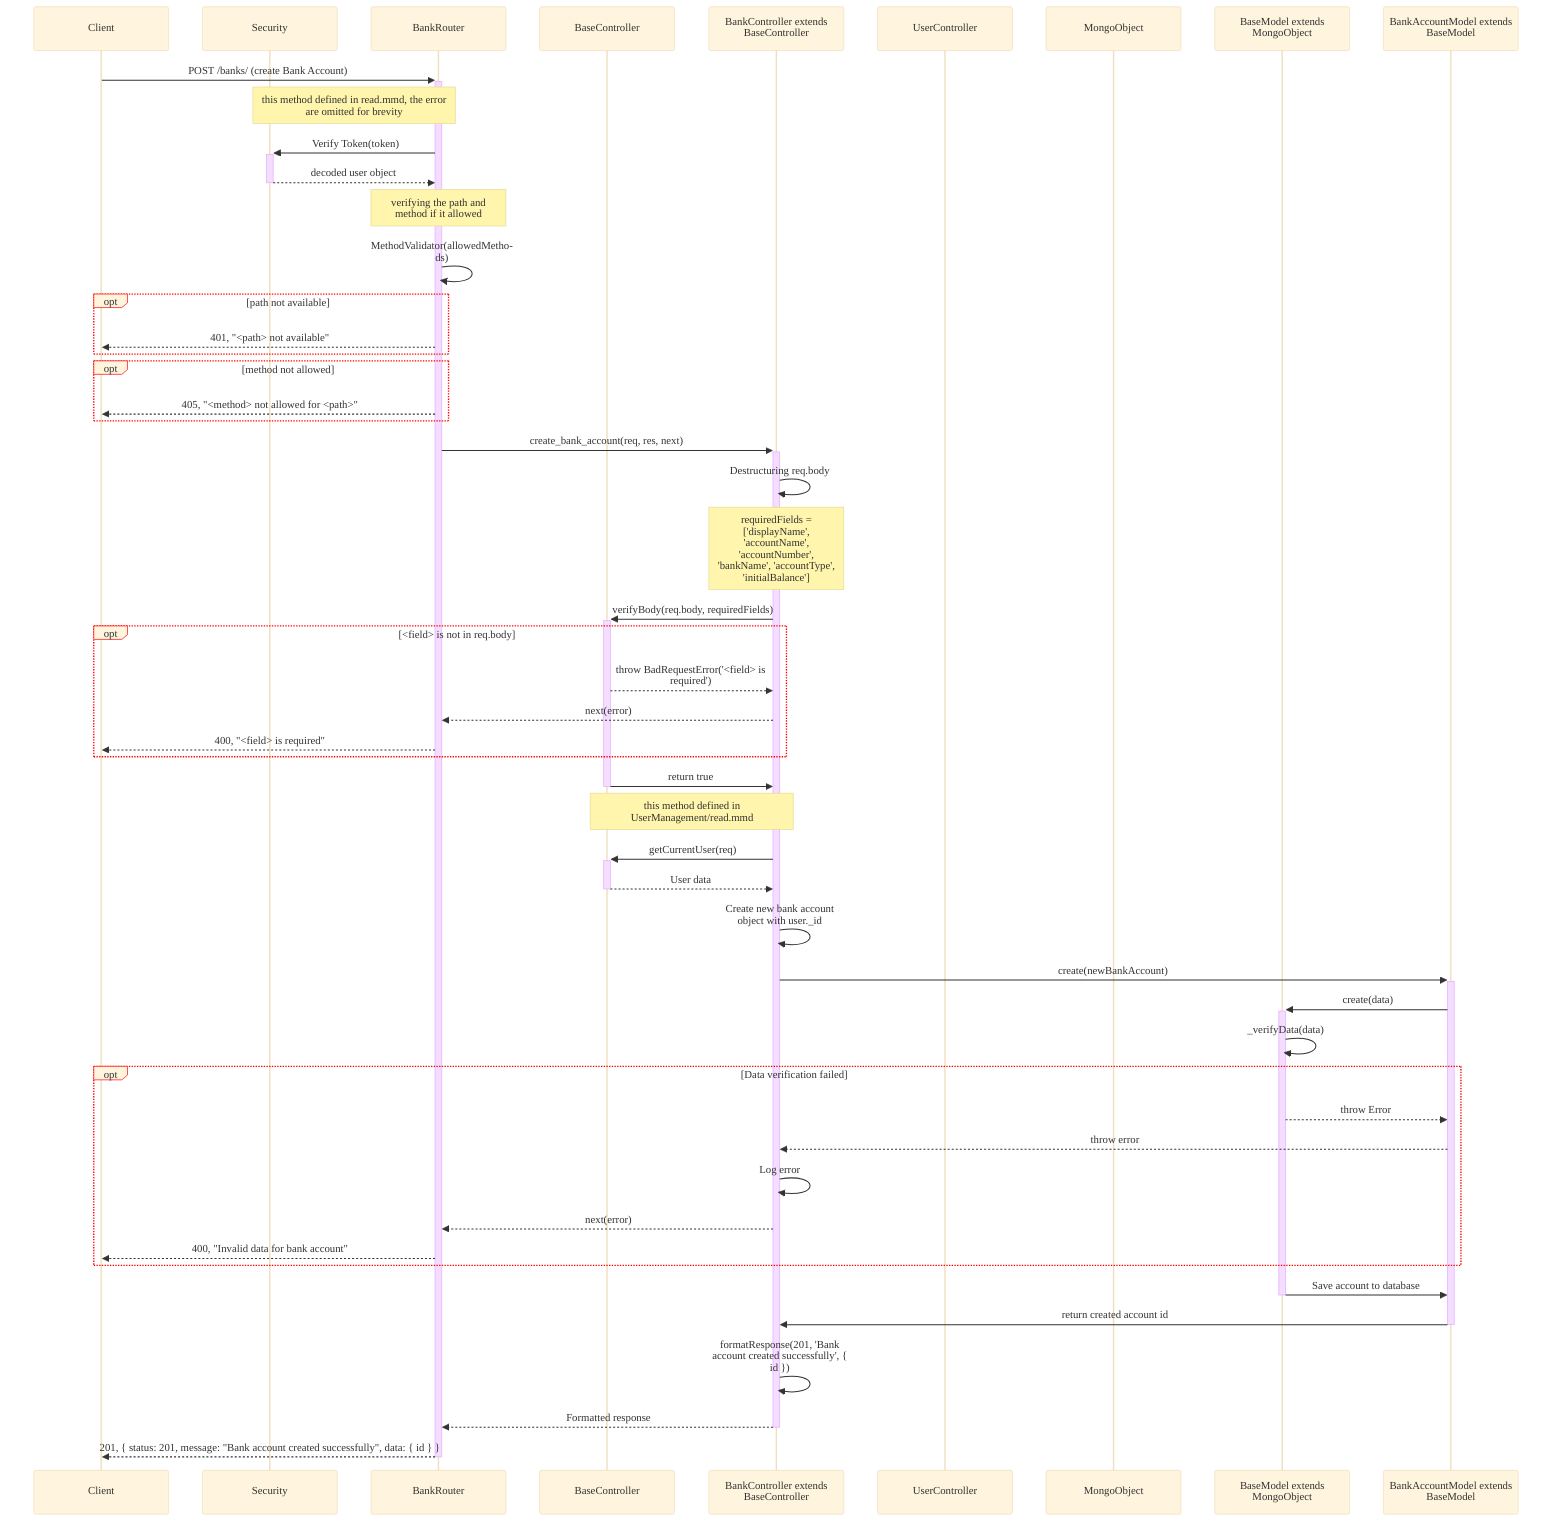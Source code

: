 %%{
    init: {
        "theme":"base",
        "themeVariables": {
            "fontFamily": "system-ui",
            'labelBoxBorderColor': '#ff0000'
        },
        "sequence": { 
            "wrap": true, 
            "width": 200 
        } 
    }
}%%
sequenceDiagram
    participant Client
    participant Sec as Security
    participant Router as BankRouter
    participant BaseCont as BaseController
    participant Cont as BankController extends BaseController
    participant UserCont as UserController
    participant MongoObject
    participant BaseModel as BaseModel extends MongoObject
    participant BankModel as BankAccountModel extends BaseModel

    Client->>+Router: POST /banks/ (create Bank Account)
    Note over Sec, Router: this method defined in read.mmd, the error are omitted for brevity
    Router->>+Sec: Verify Token(token)
    Sec-->>-Router: decoded user object
    Note over Router : verifying the path and method if it allowed
    Router->>Router: MethodValidator(allowedMethods)
    opt path not available
        Router-->>Client: 401, "<path> not available"
    end
    opt method not allowed
        Router-->>Client: 405, "<method> not allowed for <path>"
    end
    Router->>+Cont: create_bank_account(req, res, next)
    Cont->>Cont: Destructuring req.body
    Note over Cont: requiredFields = ['displayName', 'accountName', 'accountNumber', 'bankName', 'accountType', 'initialBalance']
    Cont->>+BaseCont: verifyBody(req.body, requiredFields)
    opt <field> is not in req.body
        BaseCont-->>Cont: throw BadRequestError('<field> is required')
        Cont-->>Router: next(error)
        Router-->>Client: 400, "<field> is required"
    end
    BaseCont->>-Cont: return true
    Note over Cont, BaseCont: this method defined in UserManagement/read.mmd
    Cont->>+BaseCont: getCurrentUser(req)
    BaseCont-->>-Cont: User data
    Cont->>Cont: Create new bank account object with user._id
    Cont->>+BankModel: create(newBankAccount)
    BankModel->>+BaseModel: create(data)
    BaseModel->>BaseModel: _verifyData(data)
    opt Data verification failed
        BaseModel-->>BankModel: throw Error
        BankModel-->>Cont: throw error
        Cont->>Cont: Log error
        Cont-->>Router: next(error)
        Router-->>Client: 400, "Invalid data for bank account"
    end
    BaseModel->>-BankModel: Save account to database
    BankModel->>-Cont: return created account id
    Cont->>Cont: formatResponse(201, 'Bank account created successfully', { id })
    Cont-->>-Router: Formatted response
    Router-->>-Client: 201, { status: 201, message: "Bank account created successfully", data: { id } }